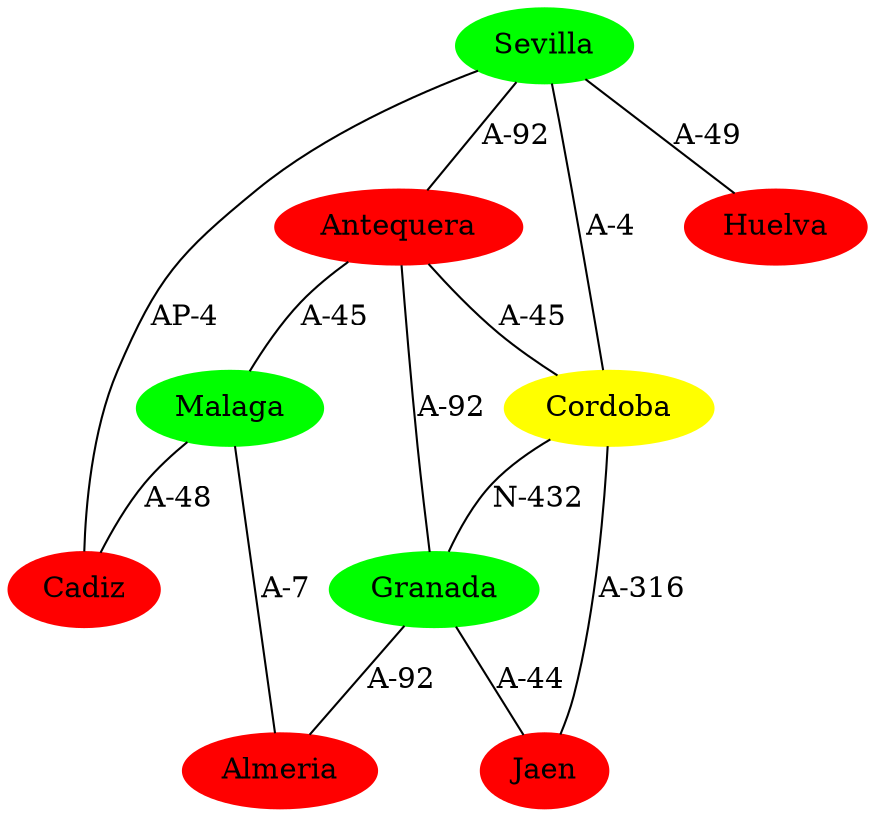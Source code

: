 strict graph G {
  1 [ label="Sevilla" color="green" style="filled" ];
  2 [ label="Cadiz" color="red" style="filled" ];
  3 [ label="Huelva" color="red" style="filled" ];
  4 [ label="Cordoba" color="yellow" style="filled" ];
  5 [ label="Malaga" color="green" style="filled" ];
  6 [ label="Antequera" color="red" style="filled" ];
  7 [ label="Almeria" color="red" style="filled" ];
  8 [ label="Granada" color="green" style="filled" ];
  9 [ label="Jaen" color="red" style="filled" ];
  1 -- 3 [ label="A-49" ];
  1 -- 4 [ label="A-4" ];
  1 -- 2 [ label="AP-4" ];
  1 -- 6 [ label="A-92" ];
  6 -- 8 [ label="A-92" ];
  6 -- 5 [ label="A-45" ];
  6 -- 4 [ label="A-45" ];
  5 -- 2 [ label="A-48" ];
  5 -- 7 [ label="A-7" ];
  4 -- 9 [ label="A-316" ];
  4 -- 8 [ label="N-432" ];
  8 -- 7 [ label="A-92" ];
  8 -- 9 [ label="A-44" ];
}
